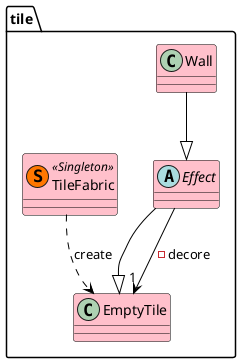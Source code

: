 @startuml

skinparam class {
	BackgroundColor #FFC0CB
	ArrowColor Black
	BorderColor Black
}

package tile{

    class EmptyTile{

    }

    class Wall{

    }

    abstract Effect{

    }

    class TileFabric << (S,#FF7700) Singleton >>{

    }

}

Wall --|> Effect
Effect --|> EmptyTile
Effect --> "1" EmptyTile : -decore

TileFabric ..> EmptyTile : create

@enduml